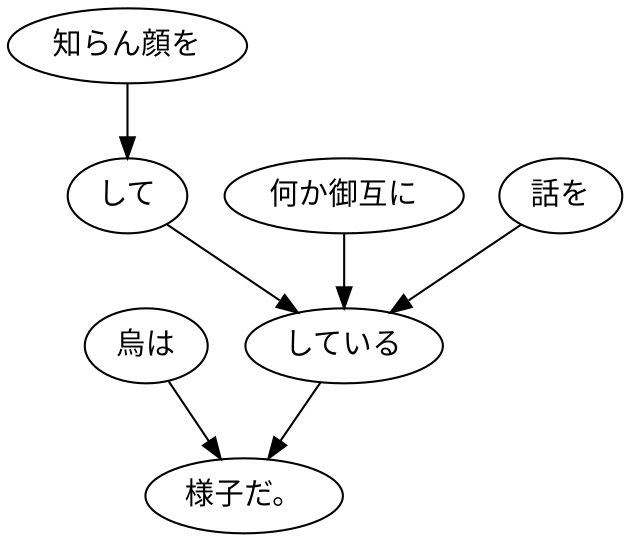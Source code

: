 digraph graph4159 {
	node0 [label="烏は"];
	node1 [label="知らん顔を"];
	node2 [label="して"];
	node3 [label="何か御互に"];
	node4 [label="話を"];
	node5 [label="している"];
	node6 [label="様子だ。"];
	node0 -> node6;
	node1 -> node2;
	node2 -> node5;
	node3 -> node5;
	node4 -> node5;
	node5 -> node6;
}
